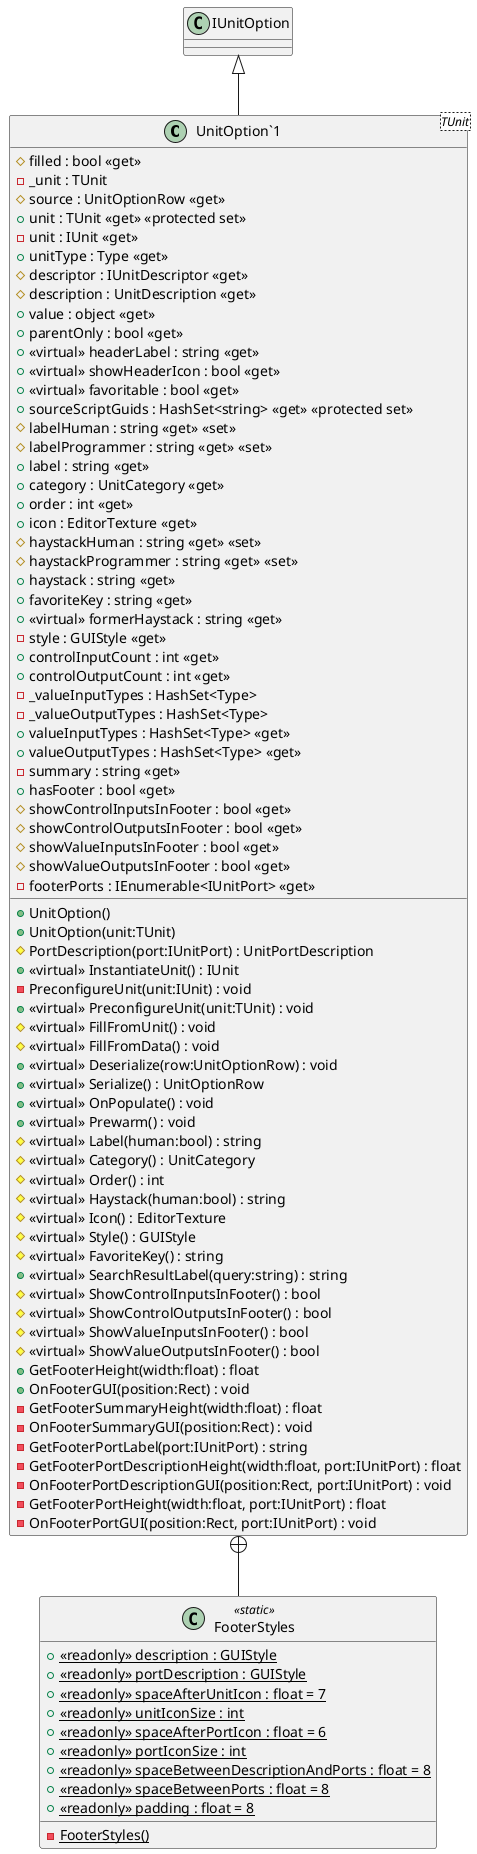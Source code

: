 @startuml
class "UnitOption`1"<TUnit> {
    + UnitOption()
    + UnitOption(unit:TUnit)
    # filled : bool <<get>>
    - _unit : TUnit
    # source : UnitOptionRow <<get>>
    + unit : TUnit <<get>> <<protected set>>
    - unit : IUnit <<get>>
    + unitType : Type <<get>>
    # descriptor : IUnitDescriptor <<get>>
    # description : UnitDescription <<get>>
    # PortDescription(port:IUnitPort) : UnitPortDescription
    + <<virtual>> InstantiateUnit() : IUnit
    - PreconfigureUnit(unit:IUnit) : void
    + <<virtual>> PreconfigureUnit(unit:TUnit) : void
    # <<virtual>> FillFromUnit() : void
    # <<virtual>> FillFromData() : void
    + <<virtual>> Deserialize(row:UnitOptionRow) : void
    + <<virtual>> Serialize() : UnitOptionRow
    + <<virtual>> OnPopulate() : void
    + <<virtual>> Prewarm() : void
    + value : object <<get>>
    + parentOnly : bool <<get>>
    + <<virtual>> headerLabel : string <<get>>
    + <<virtual>> showHeaderIcon : bool <<get>>
    + <<virtual>> favoritable : bool <<get>>
    + sourceScriptGuids : HashSet<string> <<get>> <<protected set>>
    # labelHuman : string <<get>> <<set>>
    # labelProgrammer : string <<get>> <<set>>
    + label : string <<get>>
    + category : UnitCategory <<get>>
    + order : int <<get>>
    + icon : EditorTexture <<get>>
    # haystackHuman : string <<get>> <<set>>
    # haystackProgrammer : string <<get>> <<set>>
    + haystack : string <<get>>
    + favoriteKey : string <<get>>
    + <<virtual>> formerHaystack : string <<get>>
    - style : GUIStyle <<get>>
    + controlInputCount : int <<get>>
    + controlOutputCount : int <<get>>
    - _valueInputTypes : HashSet<Type>
    - _valueOutputTypes : HashSet<Type>
    + valueInputTypes : HashSet<Type> <<get>>
    + valueOutputTypes : HashSet<Type> <<get>>
    # <<virtual>> Label(human:bool) : string
    # <<virtual>> Category() : UnitCategory
    # <<virtual>> Order() : int
    # <<virtual>> Haystack(human:bool) : string
    # <<virtual>> Icon() : EditorTexture
    # <<virtual>> Style() : GUIStyle
    # <<virtual>> FavoriteKey() : string
    + <<virtual>> SearchResultLabel(query:string) : string
    - summary : string <<get>>
    + hasFooter : bool <<get>>
    # <<virtual>> ShowControlInputsInFooter() : bool
    # <<virtual>> ShowControlOutputsInFooter() : bool
    # <<virtual>> ShowValueInputsInFooter() : bool
    # <<virtual>> ShowValueOutputsInFooter() : bool
    # showControlInputsInFooter : bool <<get>>
    # showControlOutputsInFooter : bool <<get>>
    # showValueInputsInFooter : bool <<get>>
    # showValueOutputsInFooter : bool <<get>>
    - footerPorts : IEnumerable<IUnitPort> <<get>>
    + GetFooterHeight(width:float) : float
    + OnFooterGUI(position:Rect) : void
    - GetFooterSummaryHeight(width:float) : float
    - OnFooterSummaryGUI(position:Rect) : void
    - GetFooterPortLabel(port:IUnitPort) : string
    - GetFooterPortDescriptionHeight(width:float, port:IUnitPort) : float
    - OnFooterPortDescriptionGUI(position:Rect, port:IUnitPort) : void
    - GetFooterPortHeight(width:float, port:IUnitPort) : float
    - OnFooterPortGUI(position:Rect, port:IUnitPort) : void
}
class FooterStyles <<static>> {
    {static} - FooterStyles()
    + {static} <<readonly>> description : GUIStyle
    + {static} <<readonly>> portDescription : GUIStyle
    + {static} <<readonly>> spaceAfterUnitIcon : float = 7
    + {static} <<readonly>> unitIconSize : int
    + {static} <<readonly>> spaceAfterPortIcon : float = 6
    + {static} <<readonly>> portIconSize : int
    + {static} <<readonly>> spaceBetweenDescriptionAndPorts : float = 8
    + {static} <<readonly>> spaceBetweenPorts : float = 8
    + {static} <<readonly>> padding : float = 8
}
IUnitOption <|-- "UnitOption`1"
"UnitOption`1" +-- FooterStyles
@enduml
